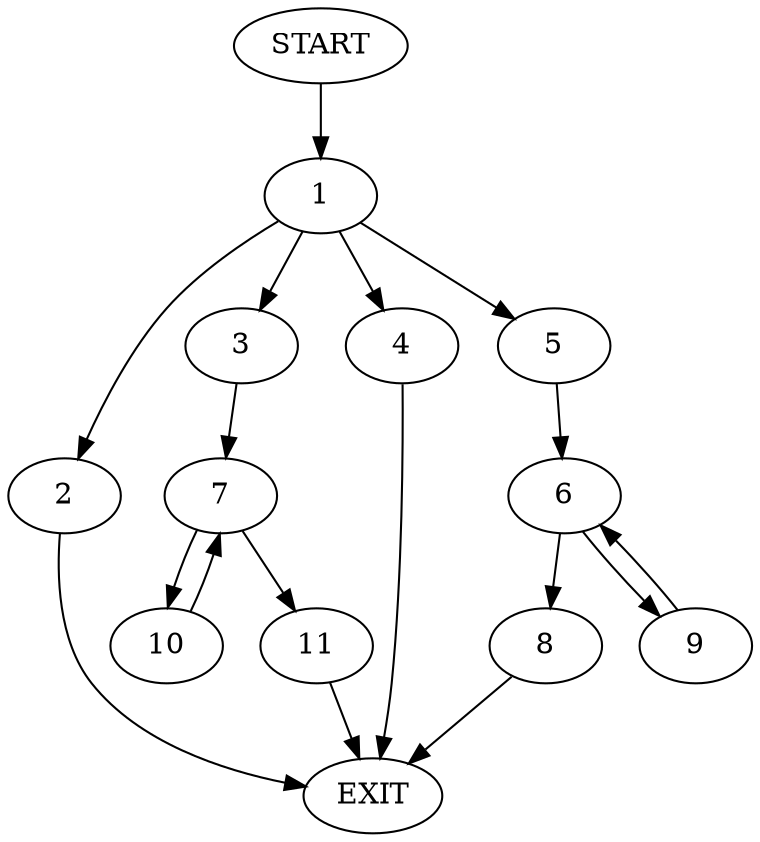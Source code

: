 digraph {
0 [label="START"]
12 [label="EXIT"]
0 -> 1
1 -> 2
1 -> 3
1 -> 4
1 -> 5
5 -> 6
3 -> 7
4 -> 12
2 -> 12
6 -> 8
6 -> 9
9 -> 6
8 -> 12
7 -> 10
7 -> 11
11 -> 12
10 -> 7
}
